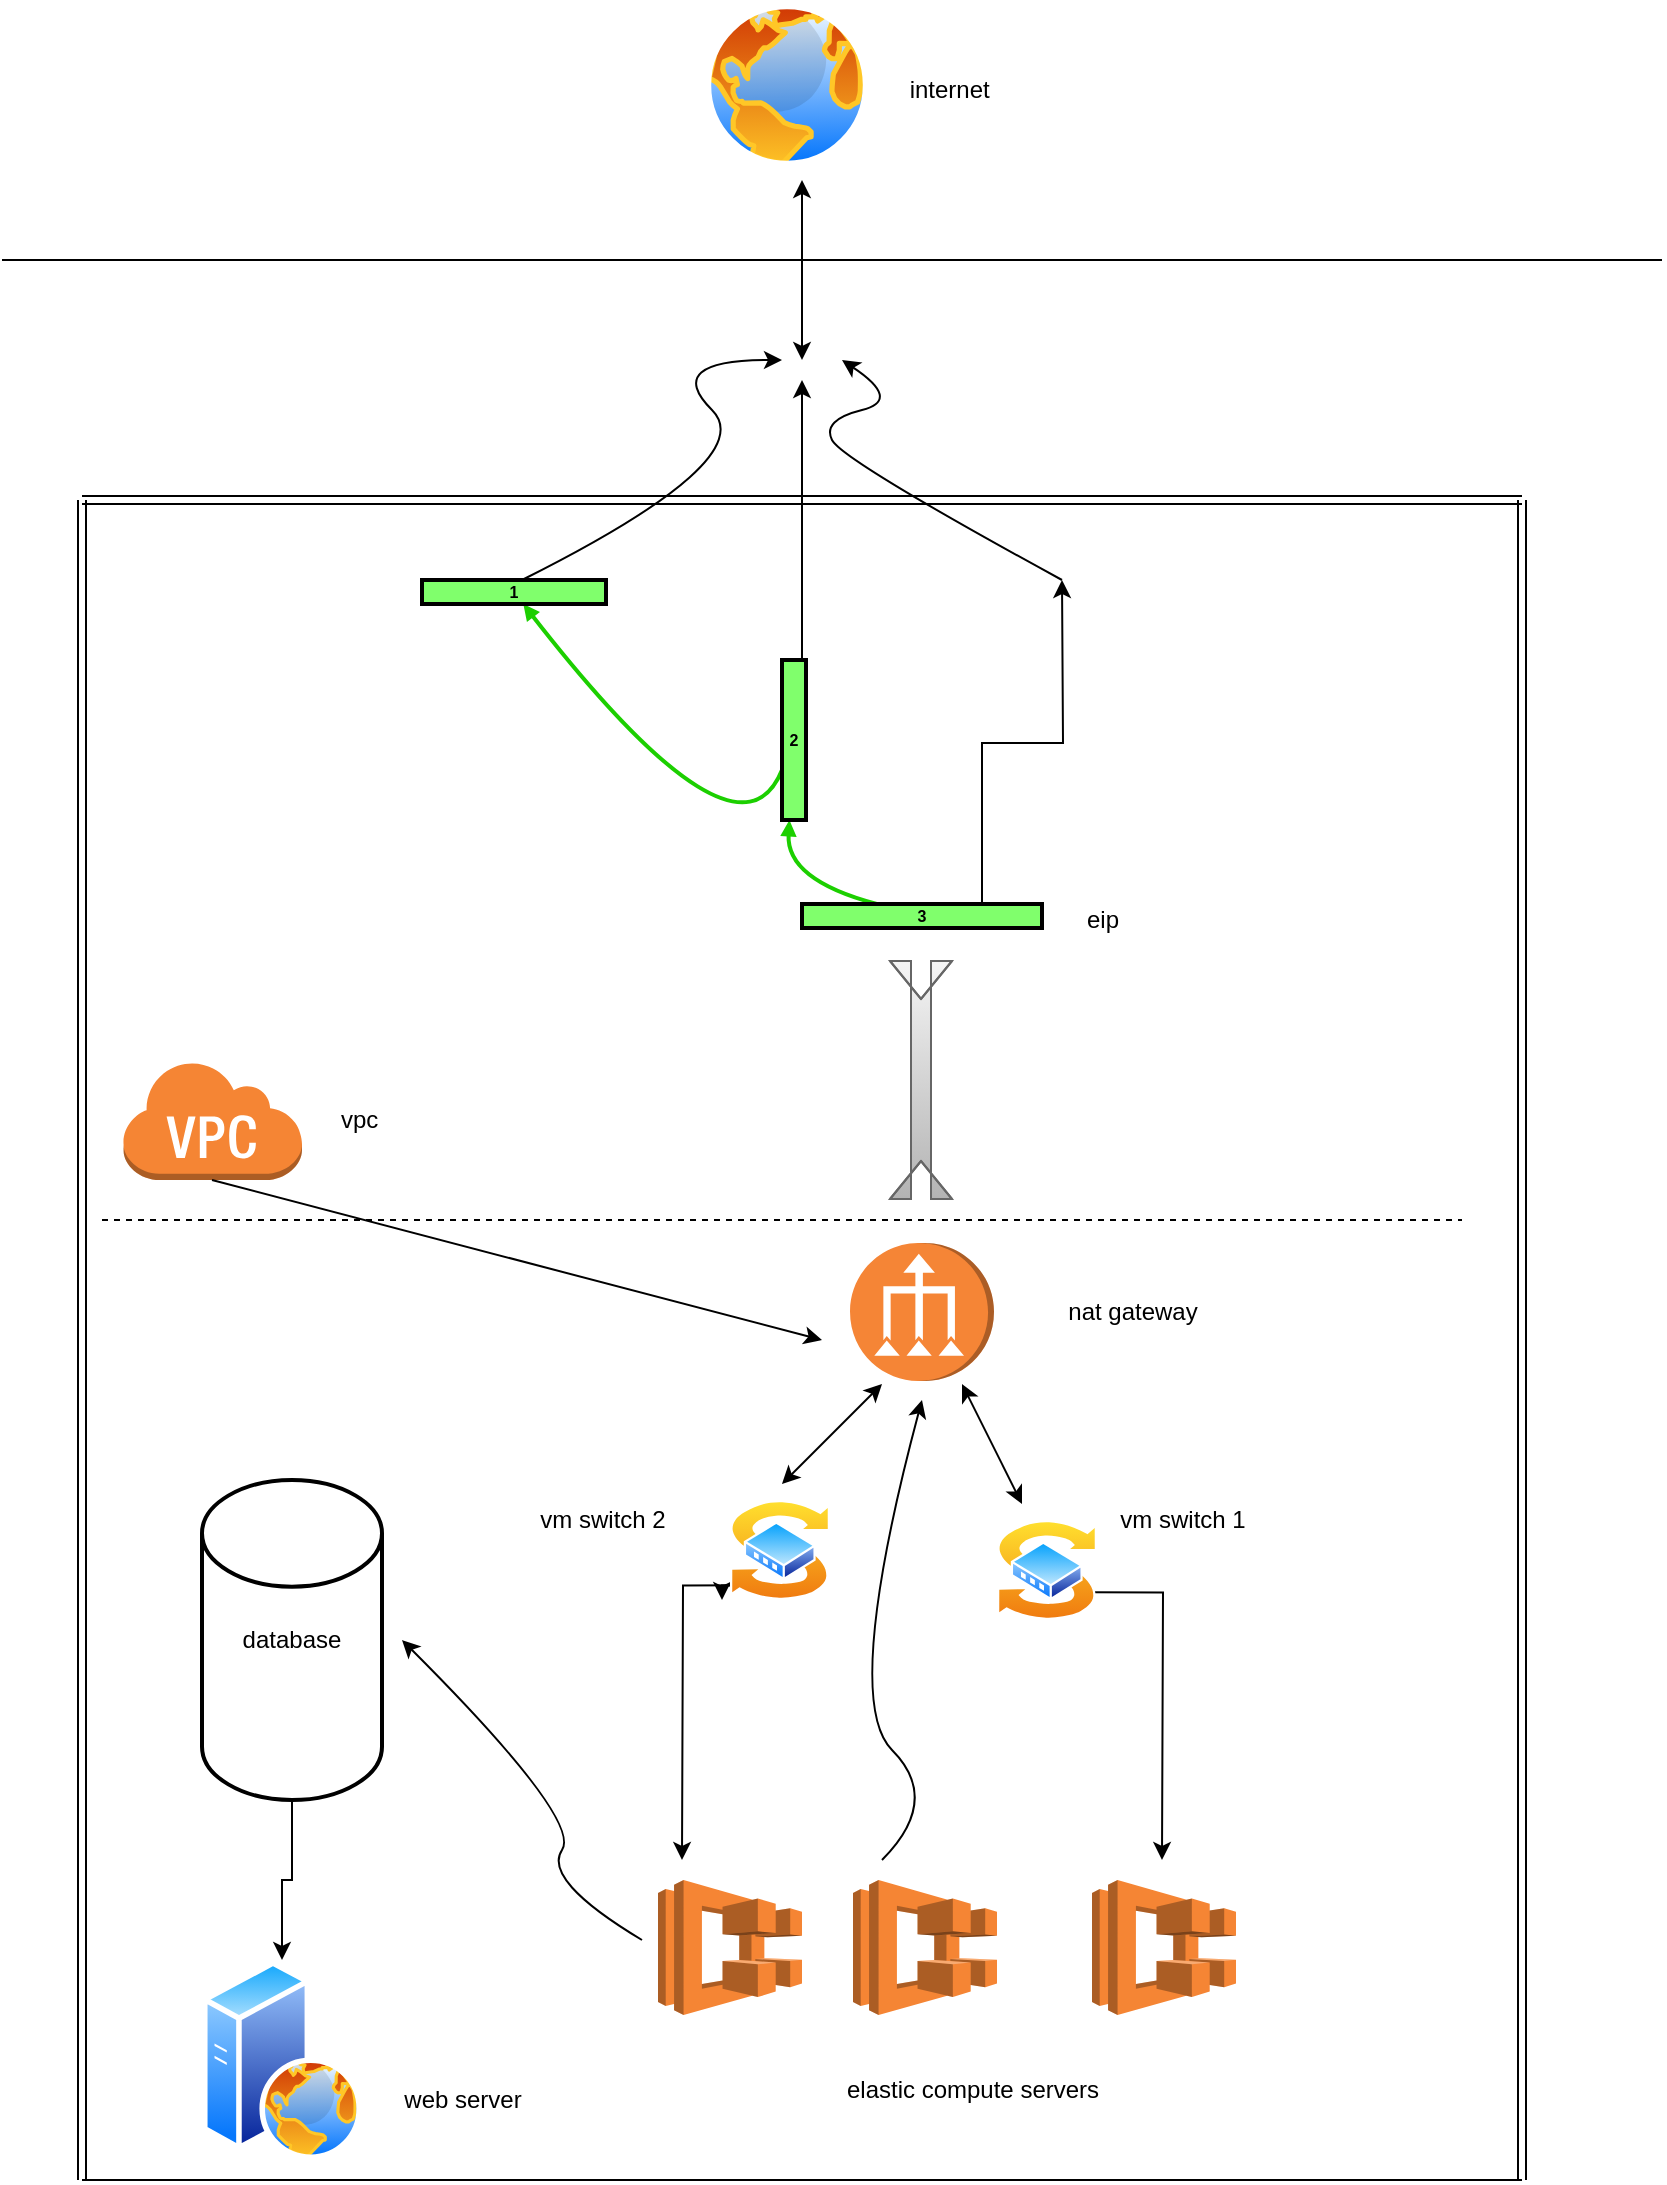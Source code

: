 <mxfile version="20.8.13" type="github">
  <diagram name="Page-1" id="qlgRT-weQAJ-LeQx6QYe">
    <mxGraphModel dx="883" dy="591" grid="1" gridSize="10" guides="1" tooltips="1" connect="1" arrows="1" fold="1" page="1" pageScale="1" pageWidth="827" pageHeight="1169" math="0" shadow="0">
      <root>
        <mxCell id="0" />
        <mxCell id="1" parent="0" />
        <mxCell id="BviLwrJEOvnJwdVKLCZl-1" value="" style="outlineConnect=0;dashed=0;verticalLabelPosition=bottom;verticalAlign=top;align=center;html=1;shape=mxgraph.aws3.virtual_private_cloud;fillColor=#F58534;gradientColor=none;" vertex="1" parent="1">
          <mxGeometry x="60" y="560" width="90" height="60" as="geometry" />
        </mxCell>
        <mxCell id="BviLwrJEOvnJwdVKLCZl-20" value="" style="endArrow=none;html=1;rounded=0;" edge="1" parent="1">
          <mxGeometry width="50" height="50" relative="1" as="geometry">
            <mxPoint y="160" as="sourcePoint" />
            <mxPoint x="830" y="160" as="targetPoint" />
          </mxGeometry>
        </mxCell>
        <mxCell id="BviLwrJEOvnJwdVKLCZl-21" value="" style="aspect=fixed;perimeter=ellipsePerimeter;html=1;align=center;shadow=0;dashed=0;spacingTop=3;image;image=img/lib/active_directory/internet_globe.svg;" vertex="1" parent="1">
          <mxGeometry x="350" y="30" width="85" height="85" as="geometry" />
        </mxCell>
        <mxCell id="BviLwrJEOvnJwdVKLCZl-22" value="internet&amp;nbsp;" style="text;html=1;align=center;verticalAlign=middle;resizable=0;points=[];autosize=1;strokeColor=none;fillColor=none;" vertex="1" parent="1">
          <mxGeometry x="440" y="60" width="70" height="30" as="geometry" />
        </mxCell>
        <mxCell id="BviLwrJEOvnJwdVKLCZl-23" value="" style="endArrow=classic;startArrow=classic;html=1;rounded=0;" edge="1" parent="1">
          <mxGeometry width="50" height="50" relative="1" as="geometry">
            <mxPoint x="400" y="210" as="sourcePoint" />
            <mxPoint x="400" y="120" as="targetPoint" />
          </mxGeometry>
        </mxCell>
        <mxCell id="BviLwrJEOvnJwdVKLCZl-25" value="" style="shape=link;html=1;rounded=0;" edge="1" parent="1">
          <mxGeometry width="100" relative="1" as="geometry">
            <mxPoint x="40" y="280" as="sourcePoint" />
            <mxPoint x="760" y="280" as="targetPoint" />
          </mxGeometry>
        </mxCell>
        <mxCell id="BviLwrJEOvnJwdVKLCZl-27" value="" style="shape=link;html=1;rounded=0;" edge="1" parent="1">
          <mxGeometry width="100" relative="1" as="geometry">
            <mxPoint x="40" y="1120" as="sourcePoint" />
            <mxPoint x="40" y="280" as="targetPoint" />
          </mxGeometry>
        </mxCell>
        <mxCell id="BviLwrJEOvnJwdVKLCZl-28" value="" style="shape=link;html=1;rounded=0;" edge="1" parent="1">
          <mxGeometry width="100" relative="1" as="geometry">
            <mxPoint x="760" y="1120" as="sourcePoint" />
            <mxPoint x="760" y="280" as="targetPoint" />
          </mxGeometry>
        </mxCell>
        <mxCell id="BviLwrJEOvnJwdVKLCZl-31" value="" style="curved=1;endArrow=classic;html=1;rounded=0;" edge="1" parent="1">
          <mxGeometry width="50" height="50" relative="1" as="geometry">
            <mxPoint x="260" y="320" as="sourcePoint" />
            <mxPoint x="390" y="210" as="targetPoint" />
            <Array as="points">
              <mxPoint x="380" y="260" />
              <mxPoint x="330" y="210" />
            </Array>
          </mxGeometry>
        </mxCell>
        <mxCell id="BviLwrJEOvnJwdVKLCZl-32" value="" style="curved=1;endArrow=classic;html=1;rounded=0;" edge="1" parent="1">
          <mxGeometry width="50" height="50" relative="1" as="geometry">
            <mxPoint x="530" y="320" as="sourcePoint" />
            <mxPoint x="420" y="210" as="targetPoint" />
            <Array as="points">
              <mxPoint x="420" y="260" />
              <mxPoint x="410" y="240" />
              <mxPoint x="450" y="230" />
            </Array>
          </mxGeometry>
        </mxCell>
        <mxCell id="BviLwrJEOvnJwdVKLCZl-33" value="" style="endArrow=classic;html=1;rounded=0;" edge="1" parent="1">
          <mxGeometry width="50" height="50" relative="1" as="geometry">
            <mxPoint x="400" y="360" as="sourcePoint" />
            <mxPoint x="400" y="220" as="targetPoint" />
          </mxGeometry>
        </mxCell>
        <mxCell id="BviLwrJEOvnJwdVKLCZl-34" value="" style="curved=1;endArrow=block;html=1;strokeColor=#1CCF00;strokeWidth=2;endSize=3;rounded=0;" edge="1" source="BviLwrJEOvnJwdVKLCZl-37" target="BviLwrJEOvnJwdVKLCZl-36" parent="1">
          <mxGeometry relative="1" as="geometry">
            <Array as="points">
              <mxPoint x="368" y="470" />
            </Array>
          </mxGeometry>
        </mxCell>
        <mxCell id="BviLwrJEOvnJwdVKLCZl-35" value="" style="curved=1;endArrow=block;html=1;strokeColor=#1CCF00;strokeWidth=2;endSize=3;rounded=0;" edge="1" source="BviLwrJEOvnJwdVKLCZl-38" target="BviLwrJEOvnJwdVKLCZl-37" parent="1">
          <mxGeometry relative="1" as="geometry">
            <Array as="points">
              <mxPoint x="392" y="470" />
            </Array>
          </mxGeometry>
        </mxCell>
        <mxCell id="BviLwrJEOvnJwdVKLCZl-36" value="1" style="strokeWidth=2;dashed=0;align=center;fontSize=8;shape=rect;fillColor=#80FF6C;strokeColor=#000000;fontStyle=1;" vertex="1" parent="1">
          <mxGeometry x="210" y="320" width="92" height="12" as="geometry" />
        </mxCell>
        <mxCell id="BviLwrJEOvnJwdVKLCZl-37" value="2" style="strokeWidth=2;dashed=0;align=center;fontSize=8;shape=rect;fillColor=#80FF6C;strokeColor=#000000;fontStyle=1;" vertex="1" parent="1">
          <mxGeometry x="390" y="360" width="12" height="80" as="geometry" />
        </mxCell>
        <mxCell id="BviLwrJEOvnJwdVKLCZl-39" style="edgeStyle=orthogonalEdgeStyle;rounded=0;orthogonalLoop=1;jettySize=auto;html=1;exitX=0.75;exitY=0;exitDx=0;exitDy=0;" edge="1" parent="1" source="BviLwrJEOvnJwdVKLCZl-38">
          <mxGeometry relative="1" as="geometry">
            <mxPoint x="530" y="320" as="targetPoint" />
          </mxGeometry>
        </mxCell>
        <mxCell id="BviLwrJEOvnJwdVKLCZl-38" value="3" style="strokeWidth=2;dashed=0;align=center;fontSize=8;shape=rect;fillColor=#80FF6C;strokeColor=#000000;fontStyle=1;" vertex="1" parent="1">
          <mxGeometry x="400" y="482" width="120" height="12" as="geometry" />
        </mxCell>
        <mxCell id="BviLwrJEOvnJwdVKLCZl-40" value="eip" style="text;html=1;align=center;verticalAlign=middle;resizable=0;points=[];autosize=1;strokeColor=none;fillColor=none;" vertex="1" parent="1">
          <mxGeometry x="530" y="475" width="40" height="30" as="geometry" />
        </mxCell>
        <mxCell id="BviLwrJEOvnJwdVKLCZl-41" value="" style="shape=flexArrow;endArrow=classic;startArrow=classic;html=1;rounded=0;fillColor=#f5f5f5;gradientColor=#b3b3b3;strokeColor=#666666;" edge="1" parent="1">
          <mxGeometry width="100" height="100" relative="1" as="geometry">
            <mxPoint x="459.5" y="610" as="sourcePoint" />
            <mxPoint x="459.5" y="530" as="targetPoint" />
            <Array as="points">
              <mxPoint x="459.5" y="620" />
            </Array>
          </mxGeometry>
        </mxCell>
        <mxCell id="BviLwrJEOvnJwdVKLCZl-42" value="" style="endArrow=none;dashed=1;html=1;rounded=0;" edge="1" parent="1">
          <mxGeometry width="50" height="50" relative="1" as="geometry">
            <mxPoint x="50" y="640" as="sourcePoint" />
            <mxPoint x="730" y="640" as="targetPoint" />
          </mxGeometry>
        </mxCell>
        <mxCell id="BviLwrJEOvnJwdVKLCZl-43" value="" style="outlineConnect=0;dashed=0;verticalLabelPosition=bottom;verticalAlign=top;align=center;html=1;shape=mxgraph.aws3.vpc_nat_gateway;fillColor=#F58536;gradientColor=none;rotation=-90;" vertex="1" parent="1">
          <mxGeometry x="425.5" y="650" width="69" height="72" as="geometry" />
        </mxCell>
        <mxCell id="BviLwrJEOvnJwdVKLCZl-44" value="" style="endArrow=classic;startArrow=classic;html=1;rounded=0;" edge="1" parent="1">
          <mxGeometry width="50" height="50" relative="1" as="geometry">
            <mxPoint x="390" y="772" as="sourcePoint" />
            <mxPoint x="440" y="722" as="targetPoint" />
          </mxGeometry>
        </mxCell>
        <mxCell id="BviLwrJEOvnJwdVKLCZl-45" value="" style="endArrow=classic;startArrow=classic;html=1;rounded=0;" edge="1" parent="1">
          <mxGeometry width="50" height="50" relative="1" as="geometry">
            <mxPoint x="510" y="782" as="sourcePoint" />
            <mxPoint x="480" y="722" as="targetPoint" />
          </mxGeometry>
        </mxCell>
        <mxCell id="BviLwrJEOvnJwdVKLCZl-64" style="edgeStyle=orthogonalEdgeStyle;rounded=0;orthogonalLoop=1;jettySize=auto;html=1;exitX=1;exitY=0.75;exitDx=0;exitDy=0;" edge="1" parent="1" source="BviLwrJEOvnJwdVKLCZl-47">
          <mxGeometry relative="1" as="geometry">
            <mxPoint x="580" y="960" as="targetPoint" />
          </mxGeometry>
        </mxCell>
        <mxCell id="BviLwrJEOvnJwdVKLCZl-47" value="" style="aspect=fixed;perimeter=ellipsePerimeter;html=1;align=center;shadow=0;dashed=0;spacingTop=3;image;image=img/lib/active_directory/switch.svg;" vertex="1" parent="1">
          <mxGeometry x="497.5" y="790" width="50" height="50" as="geometry" />
        </mxCell>
        <mxCell id="BviLwrJEOvnJwdVKLCZl-48" value="" style="endArrow=classic;html=1;rounded=0;exitX=0.5;exitY=1;exitDx=0;exitDy=0;exitPerimeter=0;" edge="1" parent="1" source="BviLwrJEOvnJwdVKLCZl-1">
          <mxGeometry width="50" height="50" relative="1" as="geometry">
            <mxPoint x="240" y="800" as="sourcePoint" />
            <mxPoint x="410" y="700" as="targetPoint" />
          </mxGeometry>
        </mxCell>
        <mxCell id="BviLwrJEOvnJwdVKLCZl-51" value="" style="curved=1;endArrow=classic;html=1;rounded=0;" edge="1" parent="1">
          <mxGeometry width="50" height="50" relative="1" as="geometry">
            <mxPoint x="440" y="960" as="sourcePoint" />
            <mxPoint x="460" y="730" as="targetPoint" />
            <Array as="points">
              <mxPoint x="470" y="930" />
              <mxPoint x="420" y="880" />
            </Array>
          </mxGeometry>
        </mxCell>
        <mxCell id="BviLwrJEOvnJwdVKLCZl-53" value="" style="outlineConnect=0;dashed=0;verticalLabelPosition=bottom;verticalAlign=top;align=center;html=1;shape=mxgraph.aws3.ecs;fillColor=#F58534;gradientColor=none;" vertex="1" parent="1">
          <mxGeometry x="328" y="970" width="72" height="67.5" as="geometry" />
        </mxCell>
        <mxCell id="BviLwrJEOvnJwdVKLCZl-54" value="" style="outlineConnect=0;dashed=0;verticalLabelPosition=bottom;verticalAlign=top;align=center;html=1;shape=mxgraph.aws3.ecs;fillColor=#F58534;gradientColor=none;" vertex="1" parent="1">
          <mxGeometry x="425.5" y="970" width="72" height="67.5" as="geometry" />
        </mxCell>
        <mxCell id="BviLwrJEOvnJwdVKLCZl-62" style="edgeStyle=orthogonalEdgeStyle;rounded=0;orthogonalLoop=1;jettySize=auto;html=1;exitX=0;exitY=1;exitDx=0;exitDy=0;" edge="1" parent="1" source="BviLwrJEOvnJwdVKLCZl-59">
          <mxGeometry relative="1" as="geometry">
            <mxPoint x="360" y="830" as="targetPoint" />
          </mxGeometry>
        </mxCell>
        <mxCell id="BviLwrJEOvnJwdVKLCZl-65" style="edgeStyle=orthogonalEdgeStyle;rounded=0;orthogonalLoop=1;jettySize=auto;html=1;exitX=0;exitY=1;exitDx=0;exitDy=0;" edge="1" parent="1" source="BviLwrJEOvnJwdVKLCZl-59">
          <mxGeometry relative="1" as="geometry">
            <mxPoint x="340" y="960" as="targetPoint" />
          </mxGeometry>
        </mxCell>
        <mxCell id="BviLwrJEOvnJwdVKLCZl-59" value="" style="aspect=fixed;perimeter=ellipsePerimeter;html=1;align=center;shadow=0;dashed=0;spacingTop=3;image;image=img/lib/active_directory/switch.svg;" vertex="1" parent="1">
          <mxGeometry x="364" y="780" width="50" height="50" as="geometry" />
        </mxCell>
        <mxCell id="BviLwrJEOvnJwdVKLCZl-60" value="" style="outlineConnect=0;dashed=0;verticalLabelPosition=bottom;verticalAlign=top;align=center;html=1;shape=mxgraph.aws3.ecs;fillColor=#F58534;gradientColor=none;" vertex="1" parent="1">
          <mxGeometry x="545" y="970" width="72" height="67.5" as="geometry" />
        </mxCell>
        <mxCell id="BviLwrJEOvnJwdVKLCZl-61" value="" style="curved=1;endArrow=classic;html=1;rounded=0;" edge="1" parent="1">
          <mxGeometry width="50" height="50" relative="1" as="geometry">
            <mxPoint x="320" y="1000" as="sourcePoint" />
            <mxPoint x="200" y="850" as="targetPoint" />
            <Array as="points">
              <mxPoint x="270" y="970" />
              <mxPoint x="290" y="940" />
            </Array>
          </mxGeometry>
        </mxCell>
        <mxCell id="BviLwrJEOvnJwdVKLCZl-66" style="edgeStyle=orthogonalEdgeStyle;rounded=0;orthogonalLoop=1;jettySize=auto;html=1;" edge="1" parent="1" source="BviLwrJEOvnJwdVKLCZl-63" target="BviLwrJEOvnJwdVKLCZl-67">
          <mxGeometry relative="1" as="geometry">
            <mxPoint x="120" y="1050" as="targetPoint" />
          </mxGeometry>
        </mxCell>
        <mxCell id="BviLwrJEOvnJwdVKLCZl-63" value="database" style="strokeWidth=2;html=1;shape=mxgraph.flowchart.database;whiteSpace=wrap;" vertex="1" parent="1">
          <mxGeometry x="100" y="770" width="90" height="160" as="geometry" />
        </mxCell>
        <mxCell id="BviLwrJEOvnJwdVKLCZl-67" value="" style="aspect=fixed;perimeter=ellipsePerimeter;html=1;align=center;shadow=0;dashed=0;spacingTop=3;image;image=img/lib/active_directory/web_server.svg;" vertex="1" parent="1">
          <mxGeometry x="100" y="1010" width="80" height="100" as="geometry" />
        </mxCell>
        <mxCell id="BviLwrJEOvnJwdVKLCZl-68" value="web server" style="text;html=1;align=center;verticalAlign=middle;resizable=0;points=[];autosize=1;strokeColor=none;fillColor=none;" vertex="1" parent="1">
          <mxGeometry x="190" y="1065" width="80" height="30" as="geometry" />
        </mxCell>
        <mxCell id="BviLwrJEOvnJwdVKLCZl-69" value="elastic compute servers" style="text;html=1;align=center;verticalAlign=middle;resizable=0;points=[];autosize=1;strokeColor=none;fillColor=none;" vertex="1" parent="1">
          <mxGeometry x="410" y="1060" width="150" height="30" as="geometry" />
        </mxCell>
        <mxCell id="BviLwrJEOvnJwdVKLCZl-70" value="vm switch 1" style="text;html=1;align=center;verticalAlign=middle;resizable=0;points=[];autosize=1;strokeColor=none;fillColor=none;" vertex="1" parent="1">
          <mxGeometry x="545" y="775" width="90" height="30" as="geometry" />
        </mxCell>
        <mxCell id="BviLwrJEOvnJwdVKLCZl-71" value="vm switch 2" style="text;html=1;align=center;verticalAlign=middle;resizable=0;points=[];autosize=1;strokeColor=none;fillColor=none;" vertex="1" parent="1">
          <mxGeometry x="255" y="775" width="90" height="30" as="geometry" />
        </mxCell>
        <mxCell id="BviLwrJEOvnJwdVKLCZl-72" value="nat gateway" style="text;html=1;align=center;verticalAlign=middle;resizable=0;points=[];autosize=1;strokeColor=none;fillColor=none;" vertex="1" parent="1">
          <mxGeometry x="520" y="671" width="90" height="30" as="geometry" />
        </mxCell>
        <mxCell id="BviLwrJEOvnJwdVKLCZl-73" value="vpc&amp;nbsp;" style="text;html=1;align=center;verticalAlign=middle;resizable=0;points=[];autosize=1;strokeColor=none;fillColor=none;" vertex="1" parent="1">
          <mxGeometry x="155" y="575" width="50" height="30" as="geometry" />
        </mxCell>
        <mxCell id="BviLwrJEOvnJwdVKLCZl-74" value="" style="endArrow=none;html=1;rounded=0;" edge="1" parent="1">
          <mxGeometry width="50" height="50" relative="1" as="geometry">
            <mxPoint x="290" y="1120" as="sourcePoint" />
            <mxPoint x="760" y="1120" as="targetPoint" />
            <Array as="points">
              <mxPoint x="40" y="1120" />
            </Array>
          </mxGeometry>
        </mxCell>
      </root>
    </mxGraphModel>
  </diagram>
</mxfile>
